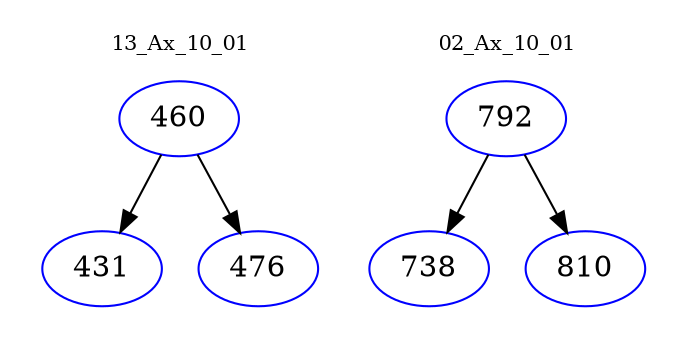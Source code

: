digraph{
subgraph cluster_0 {
color = white
label = "13_Ax_10_01";
fontsize=10;
T0_460 [label="460", color="blue"]
T0_460 -> T0_431 [color="black"]
T0_431 [label="431", color="blue"]
T0_460 -> T0_476 [color="black"]
T0_476 [label="476", color="blue"]
}
subgraph cluster_1 {
color = white
label = "02_Ax_10_01";
fontsize=10;
T1_792 [label="792", color="blue"]
T1_792 -> T1_738 [color="black"]
T1_738 [label="738", color="blue"]
T1_792 -> T1_810 [color="black"]
T1_810 [label="810", color="blue"]
}
}
